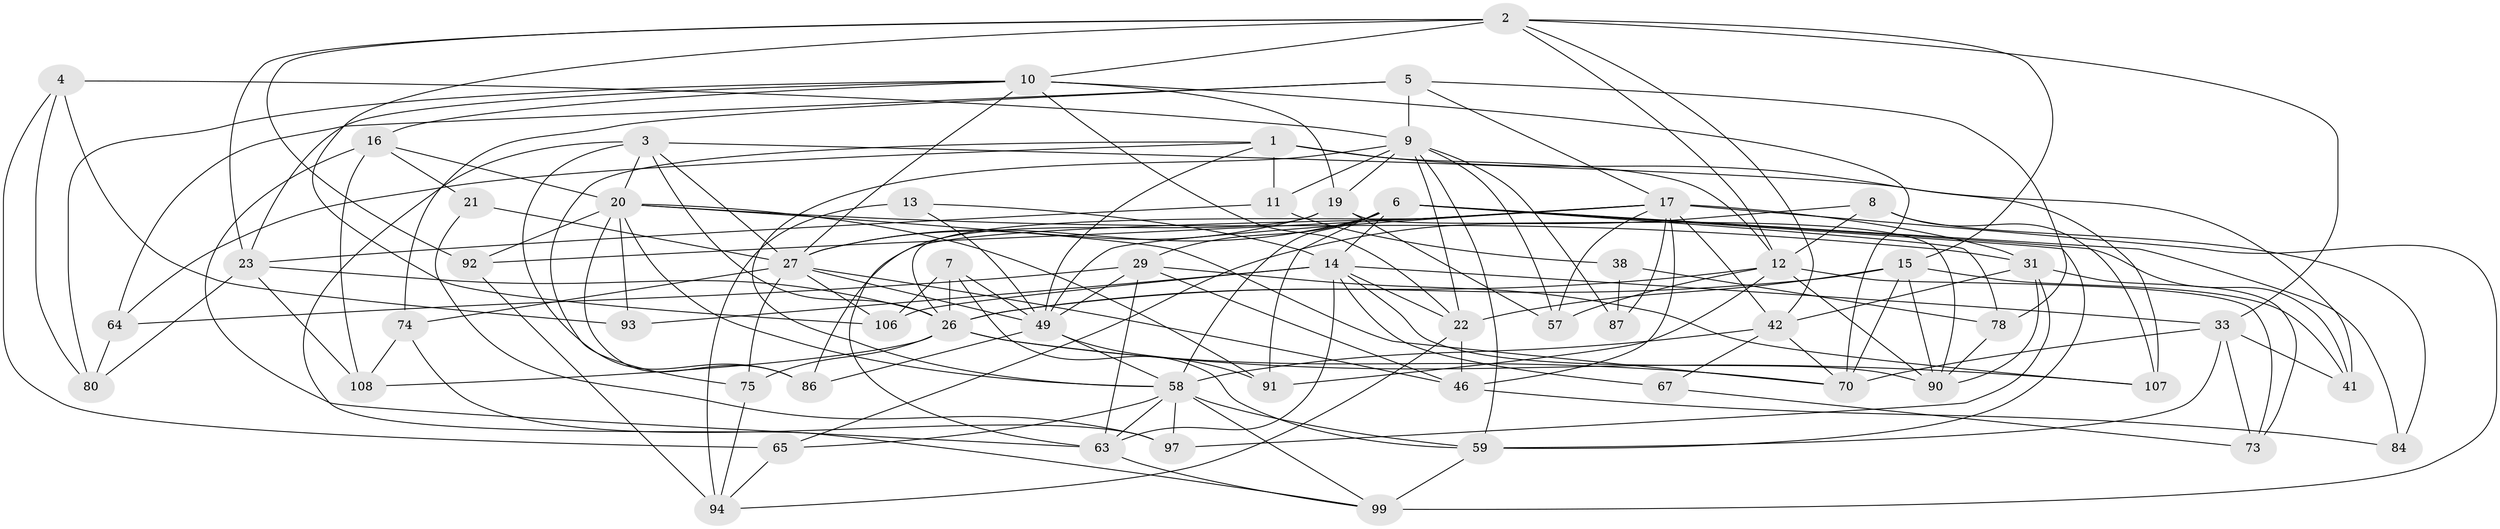 // original degree distribution, {4: 1.0}
// Generated by graph-tools (version 1.1) at 2025/16/03/09/25 04:16:28]
// undirected, 58 vertices, 160 edges
graph export_dot {
graph [start="1"]
  node [color=gray90,style=filled];
  1 [super="+18+48"];
  2 [super="+45+115"];
  3 [super="+61"];
  4;
  5 [super="+56"];
  6 [super="+24"];
  7;
  8;
  9 [super="+36+85"];
  10 [super="+89"];
  11 [super="+52"];
  12 [super="+25+76"];
  13;
  14 [super="+72+47"];
  15 [super="+32"];
  16 [super="+102"];
  17 [super="+37+51+54"];
  19 [super="+110"];
  20 [super="+69+34"];
  21;
  22 [super="+109"];
  23 [super="+77"];
  26 [super="+71+35+43"];
  27 [super="+28"];
  29 [super="+40"];
  31 [super="+66"];
  33 [super="+39"];
  38;
  41;
  42 [super="+44"];
  46 [super="+53"];
  49 [super="+103+50"];
  57;
  58 [super="+62"];
  59 [super="+105"];
  63 [super="+88"];
  64;
  65;
  67;
  70 [super="+96"];
  73;
  74;
  75;
  78;
  80;
  84;
  86;
  87;
  90 [super="+95"];
  91;
  92;
  93;
  94 [super="+104"];
  97;
  99 [super="+116"];
  106;
  107;
  108;
  1 -- 107;
  1 -- 12;
  1 -- 11 [weight=2];
  1 -- 49 [weight=2];
  1 -- 64;
  1 -- 75;
  2 -- 12;
  2 -- 92;
  2 -- 33;
  2 -- 106;
  2 -- 15;
  2 -- 23;
  2 -- 10;
  2 -- 42;
  3 -- 41;
  3 -- 99;
  3 -- 20;
  3 -- 86;
  3 -- 26;
  3 -- 27;
  4 -- 93;
  4 -- 65;
  4 -- 80;
  4 -- 9;
  5 -- 64;
  5 -- 74;
  5 -- 9 [weight=2];
  5 -- 17;
  5 -- 78;
  6 -- 59;
  6 -- 84 [weight=2];
  6 -- 27;
  6 -- 41;
  6 -- 14;
  6 -- 78;
  6 -- 58;
  6 -- 91;
  6 -- 29;
  7 -- 106;
  7 -- 59;
  7 -- 49;
  7 -- 26;
  8 -- 107;
  8 -- 84;
  8 -- 65;
  8 -- 12;
  9 -- 87;
  9 -- 19;
  9 -- 59;
  9 -- 22;
  9 -- 58;
  9 -- 11;
  9 -- 57;
  10 -- 19;
  10 -- 22;
  10 -- 23;
  10 -- 16;
  10 -- 80;
  10 -- 70;
  10 -- 27;
  11 -- 38 [weight=2];
  11 -- 23;
  12 -- 57;
  12 -- 91;
  12 -- 73;
  12 -- 26;
  12 -- 90;
  13 -- 94 [weight=2];
  13 -- 14;
  13 -- 49;
  14 -- 22;
  14 -- 67 [weight=2];
  14 -- 90;
  14 -- 63;
  14 -- 33;
  14 -- 106;
  14 -- 93;
  15 -- 90;
  15 -- 41;
  15 -- 22;
  15 -- 70;
  15 -- 26;
  16 -- 21 [weight=2];
  16 -- 20;
  16 -- 108;
  16 -- 63;
  17 -- 86;
  17 -- 99 [weight=2];
  17 -- 42;
  17 -- 87 [weight=2];
  17 -- 31;
  17 -- 46 [weight=2];
  17 -- 26;
  17 -- 49;
  17 -- 57;
  17 -- 92;
  19 -- 90;
  19 -- 27;
  19 -- 57;
  19 -- 63;
  20 -- 93 [weight=2];
  20 -- 91;
  20 -- 86;
  20 -- 70;
  20 -- 92;
  20 -- 31;
  20 -- 58;
  21 -- 27;
  21 -- 97;
  22 -- 94;
  22 -- 46;
  23 -- 80;
  23 -- 108;
  23 -- 26;
  26 -- 107;
  26 -- 75;
  26 -- 108;
  26 -- 70;
  27 -- 75;
  27 -- 106;
  27 -- 74;
  27 -- 49;
  27 -- 46;
  29 -- 46;
  29 -- 49;
  29 -- 64;
  29 -- 107;
  29 -- 63;
  31 -- 73;
  31 -- 97;
  31 -- 90;
  31 -- 42;
  33 -- 41;
  33 -- 70;
  33 -- 73;
  33 -- 59;
  38 -- 87;
  38 -- 78;
  42 -- 67;
  42 -- 70;
  42 -- 58;
  46 -- 84;
  49 -- 58;
  49 -- 86;
  49 -- 91;
  58 -- 97;
  58 -- 65;
  58 -- 99;
  58 -- 59;
  58 -- 63;
  59 -- 99;
  63 -- 99;
  64 -- 80;
  65 -- 94;
  67 -- 73;
  74 -- 108;
  74 -- 97;
  75 -- 94;
  78 -- 90;
  92 -- 94;
}
